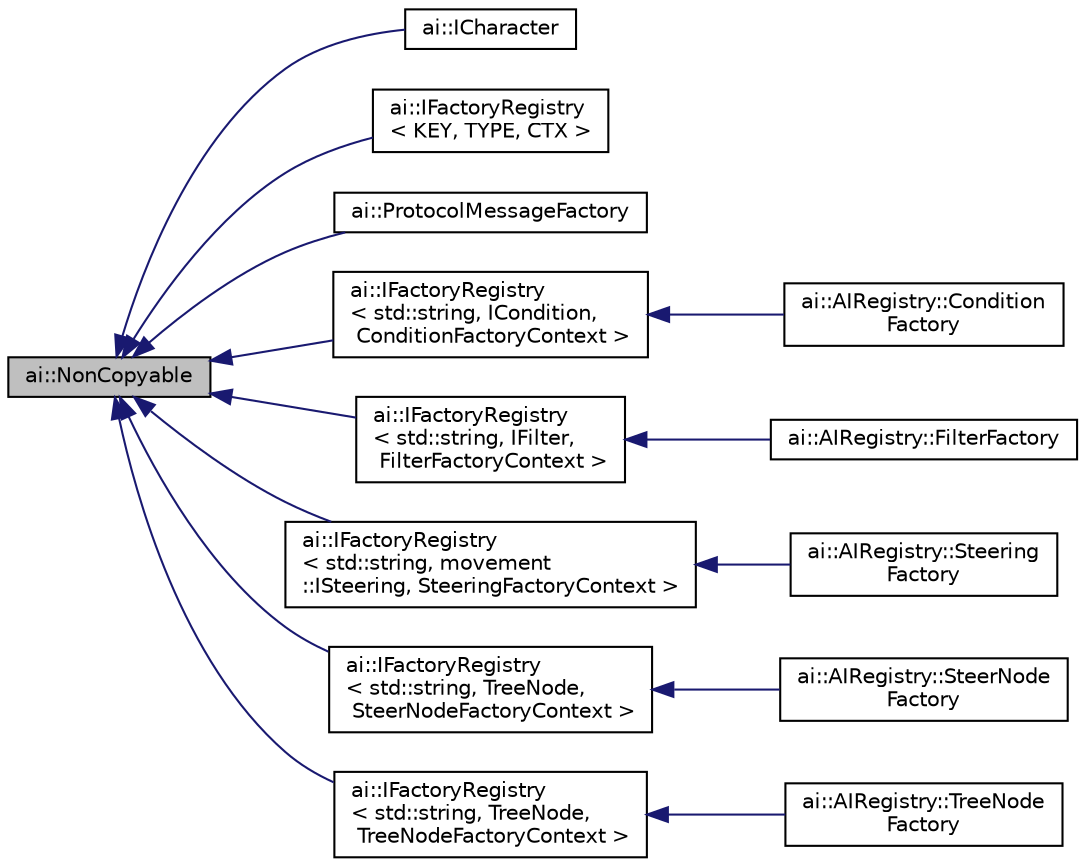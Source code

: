 digraph "ai::NonCopyable"
{
  edge [fontname="Helvetica",fontsize="10",labelfontname="Helvetica",labelfontsize="10"];
  node [fontname="Helvetica",fontsize="10",shape=record];
  rankdir="LR";
  Node1 [label="ai::NonCopyable",height=0.2,width=0.4,color="black", fillcolor="grey75", style="filled", fontcolor="black"];
  Node1 -> Node2 [dir="back",color="midnightblue",fontsize="10",style="solid",fontname="Helvetica"];
  Node2 [label="ai::ICharacter",height=0.2,width=0.4,color="black", fillcolor="white", style="filled",URL="$classai_1_1ICharacter.html",tooltip="Class that should be extended by the ai controlled entity class. "];
  Node1 -> Node3 [dir="back",color="midnightblue",fontsize="10",style="solid",fontname="Helvetica"];
  Node3 [label="ai::IFactoryRegistry\l\< KEY, TYPE, CTX \>",height=0.2,width=0.4,color="black", fillcolor="white", style="filled",URL="$classai_1_1IFactoryRegistry.html"];
  Node1 -> Node4 [dir="back",color="midnightblue",fontsize="10",style="solid",fontname="Helvetica"];
  Node4 [label="ai::ProtocolMessageFactory",height=0.2,width=0.4,color="black", fillcolor="white", style="filled",URL="$classai_1_1ProtocolMessageFactory.html"];
  Node1 -> Node5 [dir="back",color="midnightblue",fontsize="10",style="solid",fontname="Helvetica"];
  Node5 [label="ai::IFactoryRegistry\l\< std::string, ICondition,\l ConditionFactoryContext \>",height=0.2,width=0.4,color="black", fillcolor="white", style="filled",URL="$classai_1_1IFactoryRegistry.html"];
  Node5 -> Node6 [dir="back",color="midnightblue",fontsize="10",style="solid",fontname="Helvetica"];
  Node6 [label="ai::AIRegistry::Condition\lFactory",height=0.2,width=0.4,color="black", fillcolor="white", style="filled",URL="$classai_1_1AIRegistry_1_1ConditionFactory.html"];
  Node1 -> Node7 [dir="back",color="midnightblue",fontsize="10",style="solid",fontname="Helvetica"];
  Node7 [label="ai::IFactoryRegistry\l\< std::string, IFilter,\l FilterFactoryContext \>",height=0.2,width=0.4,color="black", fillcolor="white", style="filled",URL="$classai_1_1IFactoryRegistry.html"];
  Node7 -> Node8 [dir="back",color="midnightblue",fontsize="10",style="solid",fontname="Helvetica"];
  Node8 [label="ai::AIRegistry::FilterFactory",height=0.2,width=0.4,color="black", fillcolor="white", style="filled",URL="$classai_1_1AIRegistry_1_1FilterFactory.html"];
  Node1 -> Node9 [dir="back",color="midnightblue",fontsize="10",style="solid",fontname="Helvetica"];
  Node9 [label="ai::IFactoryRegistry\l\< std::string, movement\l::ISteering, SteeringFactoryContext \>",height=0.2,width=0.4,color="black", fillcolor="white", style="filled",URL="$classai_1_1IFactoryRegistry.html"];
  Node9 -> Node10 [dir="back",color="midnightblue",fontsize="10",style="solid",fontname="Helvetica"];
  Node10 [label="ai::AIRegistry::Steering\lFactory",height=0.2,width=0.4,color="black", fillcolor="white", style="filled",URL="$classai_1_1AIRegistry_1_1SteeringFactory.html"];
  Node1 -> Node11 [dir="back",color="midnightblue",fontsize="10",style="solid",fontname="Helvetica"];
  Node11 [label="ai::IFactoryRegistry\l\< std::string, TreeNode,\l SteerNodeFactoryContext \>",height=0.2,width=0.4,color="black", fillcolor="white", style="filled",URL="$classai_1_1IFactoryRegistry.html"];
  Node11 -> Node12 [dir="back",color="midnightblue",fontsize="10",style="solid",fontname="Helvetica"];
  Node12 [label="ai::AIRegistry::SteerNode\lFactory",height=0.2,width=0.4,color="black", fillcolor="white", style="filled",URL="$classai_1_1AIRegistry_1_1SteerNodeFactory.html"];
  Node1 -> Node13 [dir="back",color="midnightblue",fontsize="10",style="solid",fontname="Helvetica"];
  Node13 [label="ai::IFactoryRegistry\l\< std::string, TreeNode,\l TreeNodeFactoryContext \>",height=0.2,width=0.4,color="black", fillcolor="white", style="filled",URL="$classai_1_1IFactoryRegistry.html"];
  Node13 -> Node14 [dir="back",color="midnightblue",fontsize="10",style="solid",fontname="Helvetica"];
  Node14 [label="ai::AIRegistry::TreeNode\lFactory",height=0.2,width=0.4,color="black", fillcolor="white", style="filled",URL="$classai_1_1AIRegistry_1_1TreeNodeFactory.html"];
}

